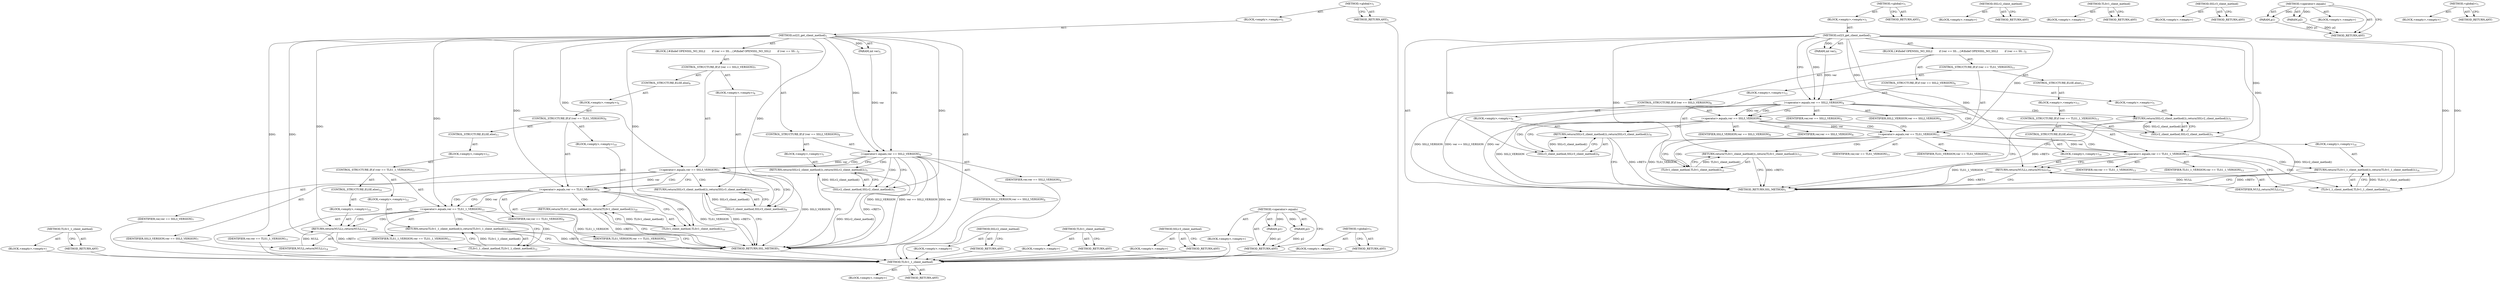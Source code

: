 digraph "&lt;global&gt;" {
vulnerable_80 [label=<(METHOD,TLSv1_1_client_method)>];
vulnerable_81 [label=<(BLOCK,&lt;empty&gt;,&lt;empty&gt;)>];
vulnerable_82 [label=<(METHOD_RETURN,ANY)>];
vulnerable_6 [label=<(METHOD,&lt;global&gt;)<SUB>1</SUB>>];
vulnerable_7 [label=<(BLOCK,&lt;empty&gt;,&lt;empty&gt;)<SUB>1</SUB>>];
vulnerable_8 [label=<(METHOD,ssl23_get_client_method)<SUB>1</SUB>>];
vulnerable_9 [label=<(PARAM,int ver)<SUB>1</SUB>>];
vulnerable_10 [label=<(BLOCK,{
#ifndef OPENSSL_NO_SSL2
        if (ver == SS...,{
#ifndef OPENSSL_NO_SSL2
        if (ver == SS...)<SUB>2</SUB>>];
vulnerable_11 [label=<(CONTROL_STRUCTURE,IF,if (ver == SSL2_VERSION))<SUB>4</SUB>>];
vulnerable_12 [label=<(&lt;operator&gt;.equals,ver == SSL2_VERSION)<SUB>4</SUB>>];
vulnerable_13 [label=<(IDENTIFIER,ver,ver == SSL2_VERSION)<SUB>4</SUB>>];
vulnerable_14 [label=<(IDENTIFIER,SSL2_VERSION,ver == SSL2_VERSION)<SUB>4</SUB>>];
vulnerable_15 [label=<(BLOCK,&lt;empty&gt;,&lt;empty&gt;)<SUB>5</SUB>>];
vulnerable_16 [label=<(RETURN,return(SSLv2_client_method());,return(SSLv2_client_method());)<SUB>5</SUB>>];
vulnerable_17 [label=<(SSLv2_client_method,SSLv2_client_method())<SUB>5</SUB>>];
vulnerable_18 [label=<(CONTROL_STRUCTURE,IF,if (ver == SSL3_VERSION))<SUB>7</SUB>>];
vulnerable_19 [label=<(&lt;operator&gt;.equals,ver == SSL3_VERSION)<SUB>7</SUB>>];
vulnerable_20 [label=<(IDENTIFIER,ver,ver == SSL3_VERSION)<SUB>7</SUB>>];
vulnerable_21 [label=<(IDENTIFIER,SSL3_VERSION,ver == SSL3_VERSION)<SUB>7</SUB>>];
vulnerable_22 [label=<(BLOCK,&lt;empty&gt;,&lt;empty&gt;)<SUB>8</SUB>>];
vulnerable_23 [label=<(RETURN,return(SSLv3_client_method());,return(SSLv3_client_method());)<SUB>8</SUB>>];
vulnerable_24 [label=<(SSLv3_client_method,SSLv3_client_method())<SUB>8</SUB>>];
vulnerable_25 [label=<(CONTROL_STRUCTURE,ELSE,else)<SUB>9</SUB>>];
vulnerable_26 [label=<(BLOCK,&lt;empty&gt;,&lt;empty&gt;)<SUB>9</SUB>>];
vulnerable_27 [label=<(CONTROL_STRUCTURE,IF,if (ver == TLS1_VERSION))<SUB>9</SUB>>];
vulnerable_28 [label=<(&lt;operator&gt;.equals,ver == TLS1_VERSION)<SUB>9</SUB>>];
vulnerable_29 [label=<(IDENTIFIER,ver,ver == TLS1_VERSION)<SUB>9</SUB>>];
vulnerable_30 [label=<(IDENTIFIER,TLS1_VERSION,ver == TLS1_VERSION)<SUB>9</SUB>>];
vulnerable_31 [label=<(BLOCK,&lt;empty&gt;,&lt;empty&gt;)<SUB>10</SUB>>];
vulnerable_32 [label=<(RETURN,return(TLSv1_client_method());,return(TLSv1_client_method());)<SUB>10</SUB>>];
vulnerable_33 [label=<(TLSv1_client_method,TLSv1_client_method())<SUB>10</SUB>>];
vulnerable_34 [label=<(CONTROL_STRUCTURE,ELSE,else)<SUB>11</SUB>>];
vulnerable_35 [label=<(BLOCK,&lt;empty&gt;,&lt;empty&gt;)<SUB>11</SUB>>];
vulnerable_36 [label=<(CONTROL_STRUCTURE,IF,if (ver == TLS1_1_VERSION))<SUB>11</SUB>>];
vulnerable_37 [label=<(&lt;operator&gt;.equals,ver == TLS1_1_VERSION)<SUB>11</SUB>>];
vulnerable_38 [label=<(IDENTIFIER,ver,ver == TLS1_1_VERSION)<SUB>11</SUB>>];
vulnerable_39 [label=<(IDENTIFIER,TLS1_1_VERSION,ver == TLS1_1_VERSION)<SUB>11</SUB>>];
vulnerable_40 [label=<(BLOCK,&lt;empty&gt;,&lt;empty&gt;)<SUB>12</SUB>>];
vulnerable_41 [label=<(RETURN,return(TLSv1_1_client_method());,return(TLSv1_1_client_method());)<SUB>12</SUB>>];
vulnerable_42 [label=<(TLSv1_1_client_method,TLSv1_1_client_method())<SUB>12</SUB>>];
vulnerable_43 [label=<(CONTROL_STRUCTURE,ELSE,else)<SUB>14</SUB>>];
vulnerable_44 [label=<(BLOCK,&lt;empty&gt;,&lt;empty&gt;)<SUB>14</SUB>>];
vulnerable_45 [label=<(RETURN,return(NULL);,return(NULL);)<SUB>14</SUB>>];
vulnerable_46 [label=<(IDENTIFIER,NULL,return(NULL);)<SUB>14</SUB>>];
vulnerable_47 [label=<(METHOD_RETURN,SSL_METHOD)<SUB>1</SUB>>];
vulnerable_49 [label=<(METHOD_RETURN,ANY)<SUB>1</SUB>>];
vulnerable_71 [label=<(METHOD,SSLv2_client_method)>];
vulnerable_72 [label=<(BLOCK,&lt;empty&gt;,&lt;empty&gt;)>];
vulnerable_73 [label=<(METHOD_RETURN,ANY)>];
vulnerable_77 [label=<(METHOD,TLSv1_client_method)>];
vulnerable_78 [label=<(BLOCK,&lt;empty&gt;,&lt;empty&gt;)>];
vulnerable_79 [label=<(METHOD_RETURN,ANY)>];
vulnerable_74 [label=<(METHOD,SSLv3_client_method)>];
vulnerable_75 [label=<(BLOCK,&lt;empty&gt;,&lt;empty&gt;)>];
vulnerable_76 [label=<(METHOD_RETURN,ANY)>];
vulnerable_66 [label=<(METHOD,&lt;operator&gt;.equals)>];
vulnerable_67 [label=<(PARAM,p1)>];
vulnerable_68 [label=<(PARAM,p2)>];
vulnerable_69 [label=<(BLOCK,&lt;empty&gt;,&lt;empty&gt;)>];
vulnerable_70 [label=<(METHOD_RETURN,ANY)>];
vulnerable_60 [label=<(METHOD,&lt;global&gt;)<SUB>1</SUB>>];
vulnerable_61 [label=<(BLOCK,&lt;empty&gt;,&lt;empty&gt;)>];
vulnerable_62 [label=<(METHOD_RETURN,ANY)>];
fixed_78 [label=<(METHOD,TLSv1_1_client_method)>];
fixed_79 [label=<(BLOCK,&lt;empty&gt;,&lt;empty&gt;)>];
fixed_80 [label=<(METHOD_RETURN,ANY)>];
fixed_6 [label=<(METHOD,&lt;global&gt;)<SUB>1</SUB>>];
fixed_7 [label=<(BLOCK,&lt;empty&gt;,&lt;empty&gt;)<SUB>1</SUB>>];
fixed_8 [label=<(METHOD,ssl23_get_client_method)<SUB>1</SUB>>];
fixed_9 [label=<(PARAM,int ver)<SUB>1</SUB>>];
fixed_10 [label=<(BLOCK,{
#ifndef OPENSSL_NO_SSL2
        if (ver == SS...,{
#ifndef OPENSSL_NO_SSL2
        if (ver == SS...)<SUB>2</SUB>>];
fixed_11 [label=<(CONTROL_STRUCTURE,IF,if (ver == SSL2_VERSION))<SUB>4</SUB>>];
fixed_12 [label=<(&lt;operator&gt;.equals,ver == SSL2_VERSION)<SUB>4</SUB>>];
fixed_13 [label=<(IDENTIFIER,ver,ver == SSL2_VERSION)<SUB>4</SUB>>];
fixed_14 [label=<(IDENTIFIER,SSL2_VERSION,ver == SSL2_VERSION)<SUB>4</SUB>>];
fixed_15 [label=<(BLOCK,&lt;empty&gt;,&lt;empty&gt;)<SUB>5</SUB>>];
fixed_16 [label=<(RETURN,return(SSLv2_client_method());,return(SSLv2_client_method());)<SUB>5</SUB>>];
fixed_17 [label=<(SSLv2_client_method,SSLv2_client_method())<SUB>5</SUB>>];
fixed_18 [label=<(CONTROL_STRUCTURE,IF,if (ver == SSL3_VERSION))<SUB>8</SUB>>];
fixed_19 [label=<(&lt;operator&gt;.equals,ver == SSL3_VERSION)<SUB>8</SUB>>];
fixed_20 [label=<(IDENTIFIER,ver,ver == SSL3_VERSION)<SUB>8</SUB>>];
fixed_21 [label=<(IDENTIFIER,SSL3_VERSION,ver == SSL3_VERSION)<SUB>8</SUB>>];
fixed_22 [label=<(BLOCK,&lt;empty&gt;,&lt;empty&gt;)<SUB>9</SUB>>];
fixed_23 [label=<(RETURN,return(SSLv3_client_method());,return(SSLv3_client_method());)<SUB>9</SUB>>];
fixed_24 [label=<(SSLv3_client_method,SSLv3_client_method())<SUB>9</SUB>>];
fixed_25 [label=<(CONTROL_STRUCTURE,IF,if (ver == TLS1_VERSION))<SUB>11</SUB>>];
fixed_26 [label=<(&lt;operator&gt;.equals,ver == TLS1_VERSION)<SUB>11</SUB>>];
fixed_27 [label=<(IDENTIFIER,ver,ver == TLS1_VERSION)<SUB>11</SUB>>];
fixed_28 [label=<(IDENTIFIER,TLS1_VERSION,ver == TLS1_VERSION)<SUB>11</SUB>>];
fixed_29 [label=<(BLOCK,&lt;empty&gt;,&lt;empty&gt;)<SUB>12</SUB>>];
fixed_30 [label=<(RETURN,return(TLSv1_client_method());,return(TLSv1_client_method());)<SUB>12</SUB>>];
fixed_31 [label=<(TLSv1_client_method,TLSv1_client_method())<SUB>12</SUB>>];
fixed_32 [label=<(CONTROL_STRUCTURE,ELSE,else)<SUB>13</SUB>>];
fixed_33 [label=<(BLOCK,&lt;empty&gt;,&lt;empty&gt;)<SUB>13</SUB>>];
fixed_34 [label=<(CONTROL_STRUCTURE,IF,if (ver == TLS1_1_VERSION))<SUB>13</SUB>>];
fixed_35 [label=<(&lt;operator&gt;.equals,ver == TLS1_1_VERSION)<SUB>13</SUB>>];
fixed_36 [label=<(IDENTIFIER,ver,ver == TLS1_1_VERSION)<SUB>13</SUB>>];
fixed_37 [label=<(IDENTIFIER,TLS1_1_VERSION,ver == TLS1_1_VERSION)<SUB>13</SUB>>];
fixed_38 [label=<(BLOCK,&lt;empty&gt;,&lt;empty&gt;)<SUB>14</SUB>>];
fixed_39 [label=<(RETURN,return(TLSv1_1_client_method());,return(TLSv1_1_client_method());)<SUB>14</SUB>>];
fixed_40 [label=<(TLSv1_1_client_method,TLSv1_1_client_method())<SUB>14</SUB>>];
fixed_41 [label=<(CONTROL_STRUCTURE,ELSE,else)<SUB>16</SUB>>];
fixed_42 [label=<(BLOCK,&lt;empty&gt;,&lt;empty&gt;)<SUB>16</SUB>>];
fixed_43 [label=<(RETURN,return(NULL);,return(NULL);)<SUB>16</SUB>>];
fixed_44 [label=<(IDENTIFIER,NULL,return(NULL);)<SUB>16</SUB>>];
fixed_45 [label=<(METHOD_RETURN,SSL_METHOD)<SUB>1</SUB>>];
fixed_47 [label=<(METHOD_RETURN,ANY)<SUB>1</SUB>>];
fixed_69 [label=<(METHOD,SSLv2_client_method)>];
fixed_70 [label=<(BLOCK,&lt;empty&gt;,&lt;empty&gt;)>];
fixed_71 [label=<(METHOD_RETURN,ANY)>];
fixed_75 [label=<(METHOD,TLSv1_client_method)>];
fixed_76 [label=<(BLOCK,&lt;empty&gt;,&lt;empty&gt;)>];
fixed_77 [label=<(METHOD_RETURN,ANY)>];
fixed_72 [label=<(METHOD,SSLv3_client_method)>];
fixed_73 [label=<(BLOCK,&lt;empty&gt;,&lt;empty&gt;)>];
fixed_74 [label=<(METHOD_RETURN,ANY)>];
fixed_64 [label=<(METHOD,&lt;operator&gt;.equals)>];
fixed_65 [label=<(PARAM,p1)>];
fixed_66 [label=<(PARAM,p2)>];
fixed_67 [label=<(BLOCK,&lt;empty&gt;,&lt;empty&gt;)>];
fixed_68 [label=<(METHOD_RETURN,ANY)>];
fixed_58 [label=<(METHOD,&lt;global&gt;)<SUB>1</SUB>>];
fixed_59 [label=<(BLOCK,&lt;empty&gt;,&lt;empty&gt;)>];
fixed_60 [label=<(METHOD_RETURN,ANY)>];
vulnerable_80 -> vulnerable_81  [key=0, label="AST: "];
vulnerable_80 -> vulnerable_82  [key=0, label="AST: "];
vulnerable_80 -> vulnerable_82  [key=1, label="CFG: "];
vulnerable_81 -> fixed_78  [key=0];
vulnerable_82 -> fixed_78  [key=0];
vulnerable_6 -> vulnerable_7  [key=0, label="AST: "];
vulnerable_6 -> vulnerable_49  [key=0, label="AST: "];
vulnerable_6 -> vulnerable_49  [key=1, label="CFG: "];
vulnerable_7 -> vulnerable_8  [key=0, label="AST: "];
vulnerable_8 -> vulnerable_9  [key=0, label="AST: "];
vulnerable_8 -> vulnerable_9  [key=1, label="DDG: "];
vulnerable_8 -> vulnerable_10  [key=0, label="AST: "];
vulnerable_8 -> vulnerable_47  [key=0, label="AST: "];
vulnerable_8 -> vulnerable_12  [key=0, label="CFG: "];
vulnerable_8 -> vulnerable_12  [key=1, label="DDG: "];
vulnerable_8 -> vulnerable_19  [key=0, label="DDG: "];
vulnerable_8 -> vulnerable_17  [key=0, label="DDG: "];
vulnerable_8 -> vulnerable_24  [key=0, label="DDG: "];
vulnerable_8 -> vulnerable_28  [key=0, label="DDG: "];
vulnerable_8 -> vulnerable_33  [key=0, label="DDG: "];
vulnerable_8 -> vulnerable_37  [key=0, label="DDG: "];
vulnerable_8 -> vulnerable_42  [key=0, label="DDG: "];
vulnerable_8 -> vulnerable_45  [key=0, label="DDG: "];
vulnerable_8 -> vulnerable_46  [key=0, label="DDG: "];
vulnerable_9 -> vulnerable_12  [key=0, label="DDG: ver"];
vulnerable_10 -> vulnerable_11  [key=0, label="AST: "];
vulnerable_10 -> vulnerable_18  [key=0, label="AST: "];
vulnerable_11 -> vulnerable_12  [key=0, label="AST: "];
vulnerable_11 -> vulnerable_15  [key=0, label="AST: "];
vulnerable_12 -> vulnerable_13  [key=0, label="AST: "];
vulnerable_12 -> vulnerable_14  [key=0, label="AST: "];
vulnerable_12 -> vulnerable_17  [key=0, label="CFG: "];
vulnerable_12 -> vulnerable_17  [key=1, label="CDG: "];
vulnerable_12 -> vulnerable_19  [key=0, label="CFG: "];
vulnerable_12 -> vulnerable_19  [key=1, label="DDG: ver"];
vulnerable_12 -> vulnerable_19  [key=2, label="CDG: "];
vulnerable_12 -> vulnerable_47  [key=0, label="DDG: ver"];
vulnerable_12 -> vulnerable_47  [key=1, label="DDG: ver == SSL2_VERSION"];
vulnerable_12 -> vulnerable_47  [key=2, label="DDG: SSL2_VERSION"];
vulnerable_12 -> vulnerable_16  [key=0, label="CDG: "];
vulnerable_13 -> fixed_78  [key=0];
vulnerable_14 -> fixed_78  [key=0];
vulnerable_15 -> vulnerable_16  [key=0, label="AST: "];
vulnerable_16 -> vulnerable_17  [key=0, label="AST: "];
vulnerable_16 -> vulnerable_47  [key=0, label="CFG: "];
vulnerable_16 -> vulnerable_47  [key=1, label="DDG: &lt;RET&gt;"];
vulnerable_17 -> vulnerable_16  [key=0, label="CFG: "];
vulnerable_17 -> vulnerable_16  [key=1, label="DDG: SSLv2_client_method()"];
vulnerable_17 -> vulnerable_47  [key=0, label="DDG: SSLv2_client_method()"];
vulnerable_18 -> vulnerable_19  [key=0, label="AST: "];
vulnerable_18 -> vulnerable_22  [key=0, label="AST: "];
vulnerable_18 -> vulnerable_25  [key=0, label="AST: "];
vulnerable_19 -> vulnerable_20  [key=0, label="AST: "];
vulnerable_19 -> vulnerable_21  [key=0, label="AST: "];
vulnerable_19 -> vulnerable_24  [key=0, label="CFG: "];
vulnerable_19 -> vulnerable_24  [key=1, label="CDG: "];
vulnerable_19 -> vulnerable_28  [key=0, label="CFG: "];
vulnerable_19 -> vulnerable_28  [key=1, label="DDG: ver"];
vulnerable_19 -> vulnerable_28  [key=2, label="CDG: "];
vulnerable_19 -> vulnerable_47  [key=0, label="DDG: SSL3_VERSION"];
vulnerable_19 -> vulnerable_23  [key=0, label="CDG: "];
vulnerable_20 -> fixed_78  [key=0];
vulnerable_21 -> fixed_78  [key=0];
vulnerable_22 -> vulnerable_23  [key=0, label="AST: "];
vulnerable_23 -> vulnerable_24  [key=0, label="AST: "];
vulnerable_23 -> vulnerable_47  [key=0, label="CFG: "];
vulnerable_23 -> vulnerable_47  [key=1, label="DDG: &lt;RET&gt;"];
vulnerable_24 -> vulnerable_23  [key=0, label="CFG: "];
vulnerable_24 -> vulnerable_23  [key=1, label="DDG: SSLv3_client_method()"];
vulnerable_25 -> vulnerable_26  [key=0, label="AST: "];
vulnerable_26 -> vulnerable_27  [key=0, label="AST: "];
vulnerable_27 -> vulnerable_28  [key=0, label="AST: "];
vulnerable_27 -> vulnerable_31  [key=0, label="AST: "];
vulnerable_27 -> vulnerable_34  [key=0, label="AST: "];
vulnerable_28 -> vulnerable_29  [key=0, label="AST: "];
vulnerable_28 -> vulnerable_30  [key=0, label="AST: "];
vulnerable_28 -> vulnerable_33  [key=0, label="CFG: "];
vulnerable_28 -> vulnerable_33  [key=1, label="CDG: "];
vulnerable_28 -> vulnerable_37  [key=0, label="CFG: "];
vulnerable_28 -> vulnerable_37  [key=1, label="DDG: ver"];
vulnerable_28 -> vulnerable_37  [key=2, label="CDG: "];
vulnerable_28 -> vulnerable_47  [key=0, label="DDG: TLS1_VERSION"];
vulnerable_28 -> vulnerable_32  [key=0, label="CDG: "];
vulnerable_29 -> fixed_78  [key=0];
vulnerable_30 -> fixed_78  [key=0];
vulnerable_31 -> vulnerable_32  [key=0, label="AST: "];
vulnerable_32 -> vulnerable_33  [key=0, label="AST: "];
vulnerable_32 -> vulnerable_47  [key=0, label="CFG: "];
vulnerable_32 -> vulnerable_47  [key=1, label="DDG: &lt;RET&gt;"];
vulnerable_33 -> vulnerable_32  [key=0, label="CFG: "];
vulnerable_33 -> vulnerable_32  [key=1, label="DDG: TLSv1_client_method()"];
vulnerable_34 -> vulnerable_35  [key=0, label="AST: "];
vulnerable_35 -> vulnerable_36  [key=0, label="AST: "];
vulnerable_36 -> vulnerable_37  [key=0, label="AST: "];
vulnerable_36 -> vulnerable_40  [key=0, label="AST: "];
vulnerable_36 -> vulnerable_43  [key=0, label="AST: "];
vulnerable_37 -> vulnerable_38  [key=0, label="AST: "];
vulnerable_37 -> vulnerable_39  [key=0, label="AST: "];
vulnerable_37 -> vulnerable_42  [key=0, label="CFG: "];
vulnerable_37 -> vulnerable_42  [key=1, label="CDG: "];
vulnerable_37 -> vulnerable_45  [key=0, label="CFG: "];
vulnerable_37 -> vulnerable_45  [key=1, label="CDG: "];
vulnerable_37 -> vulnerable_47  [key=0, label="DDG: TLS1_1_VERSION"];
vulnerable_37 -> vulnerable_41  [key=0, label="CDG: "];
vulnerable_38 -> fixed_78  [key=0];
vulnerable_39 -> fixed_78  [key=0];
vulnerable_40 -> vulnerable_41  [key=0, label="AST: "];
vulnerable_41 -> vulnerable_42  [key=0, label="AST: "];
vulnerable_41 -> vulnerable_47  [key=0, label="CFG: "];
vulnerable_41 -> vulnerable_47  [key=1, label="DDG: &lt;RET&gt;"];
vulnerable_42 -> vulnerable_41  [key=0, label="CFG: "];
vulnerable_42 -> vulnerable_41  [key=1, label="DDG: TLSv1_1_client_method()"];
vulnerable_43 -> vulnerable_44  [key=0, label="AST: "];
vulnerable_44 -> vulnerable_45  [key=0, label="AST: "];
vulnerable_45 -> vulnerable_46  [key=0, label="AST: "];
vulnerable_45 -> vulnerable_47  [key=0, label="CFG: "];
vulnerable_45 -> vulnerable_47  [key=1, label="DDG: &lt;RET&gt;"];
vulnerable_46 -> vulnerable_45  [key=0, label="DDG: NULL"];
vulnerable_47 -> fixed_78  [key=0];
vulnerable_49 -> fixed_78  [key=0];
vulnerable_71 -> vulnerable_72  [key=0, label="AST: "];
vulnerable_71 -> vulnerable_73  [key=0, label="AST: "];
vulnerable_71 -> vulnerable_73  [key=1, label="CFG: "];
vulnerable_72 -> fixed_78  [key=0];
vulnerable_73 -> fixed_78  [key=0];
vulnerable_77 -> vulnerable_78  [key=0, label="AST: "];
vulnerable_77 -> vulnerable_79  [key=0, label="AST: "];
vulnerable_77 -> vulnerable_79  [key=1, label="CFG: "];
vulnerable_78 -> fixed_78  [key=0];
vulnerable_79 -> fixed_78  [key=0];
vulnerable_74 -> vulnerable_75  [key=0, label="AST: "];
vulnerable_74 -> vulnerable_76  [key=0, label="AST: "];
vulnerable_74 -> vulnerable_76  [key=1, label="CFG: "];
vulnerable_75 -> fixed_78  [key=0];
vulnerable_76 -> fixed_78  [key=0];
vulnerable_66 -> vulnerable_67  [key=0, label="AST: "];
vulnerable_66 -> vulnerable_67  [key=1, label="DDG: "];
vulnerable_66 -> vulnerable_69  [key=0, label="AST: "];
vulnerable_66 -> vulnerable_68  [key=0, label="AST: "];
vulnerable_66 -> vulnerable_68  [key=1, label="DDG: "];
vulnerable_66 -> vulnerable_70  [key=0, label="AST: "];
vulnerable_66 -> vulnerable_70  [key=1, label="CFG: "];
vulnerable_67 -> vulnerable_70  [key=0, label="DDG: p1"];
vulnerable_68 -> vulnerable_70  [key=0, label="DDG: p2"];
vulnerable_69 -> fixed_78  [key=0];
vulnerable_70 -> fixed_78  [key=0];
vulnerable_60 -> vulnerable_61  [key=0, label="AST: "];
vulnerable_60 -> vulnerable_62  [key=0, label="AST: "];
vulnerable_60 -> vulnerable_62  [key=1, label="CFG: "];
vulnerable_61 -> fixed_78  [key=0];
vulnerable_62 -> fixed_78  [key=0];
fixed_78 -> fixed_79  [key=0, label="AST: "];
fixed_78 -> fixed_80  [key=0, label="AST: "];
fixed_78 -> fixed_80  [key=1, label="CFG: "];
fixed_6 -> fixed_7  [key=0, label="AST: "];
fixed_6 -> fixed_47  [key=0, label="AST: "];
fixed_6 -> fixed_47  [key=1, label="CFG: "];
fixed_7 -> fixed_8  [key=0, label="AST: "];
fixed_8 -> fixed_9  [key=0, label="AST: "];
fixed_8 -> fixed_9  [key=1, label="DDG: "];
fixed_8 -> fixed_10  [key=0, label="AST: "];
fixed_8 -> fixed_45  [key=0, label="AST: "];
fixed_8 -> fixed_12  [key=0, label="CFG: "];
fixed_8 -> fixed_12  [key=1, label="DDG: "];
fixed_8 -> fixed_19  [key=0, label="DDG: "];
fixed_8 -> fixed_26  [key=0, label="DDG: "];
fixed_8 -> fixed_17  [key=0, label="DDG: "];
fixed_8 -> fixed_24  [key=0, label="DDG: "];
fixed_8 -> fixed_31  [key=0, label="DDG: "];
fixed_8 -> fixed_35  [key=0, label="DDG: "];
fixed_8 -> fixed_40  [key=0, label="DDG: "];
fixed_8 -> fixed_43  [key=0, label="DDG: "];
fixed_8 -> fixed_44  [key=0, label="DDG: "];
fixed_9 -> fixed_12  [key=0, label="DDG: ver"];
fixed_10 -> fixed_11  [key=0, label="AST: "];
fixed_10 -> fixed_18  [key=0, label="AST: "];
fixed_10 -> fixed_25  [key=0, label="AST: "];
fixed_11 -> fixed_12  [key=0, label="AST: "];
fixed_11 -> fixed_15  [key=0, label="AST: "];
fixed_12 -> fixed_13  [key=0, label="AST: "];
fixed_12 -> fixed_14  [key=0, label="AST: "];
fixed_12 -> fixed_17  [key=0, label="CFG: "];
fixed_12 -> fixed_17  [key=1, label="CDG: "];
fixed_12 -> fixed_19  [key=0, label="CFG: "];
fixed_12 -> fixed_19  [key=1, label="DDG: ver"];
fixed_12 -> fixed_19  [key=2, label="CDG: "];
fixed_12 -> fixed_45  [key=0, label="DDG: ver"];
fixed_12 -> fixed_45  [key=1, label="DDG: ver == SSL2_VERSION"];
fixed_12 -> fixed_45  [key=2, label="DDG: SSL2_VERSION"];
fixed_12 -> fixed_16  [key=0, label="CDG: "];
fixed_15 -> fixed_16  [key=0, label="AST: "];
fixed_16 -> fixed_17  [key=0, label="AST: "];
fixed_16 -> fixed_45  [key=0, label="CFG: "];
fixed_16 -> fixed_45  [key=1, label="DDG: &lt;RET&gt;"];
fixed_17 -> fixed_16  [key=0, label="CFG: "];
fixed_17 -> fixed_16  [key=1, label="DDG: SSLv2_client_method()"];
fixed_17 -> fixed_45  [key=0, label="DDG: SSLv2_client_method()"];
fixed_18 -> fixed_19  [key=0, label="AST: "];
fixed_18 -> fixed_22  [key=0, label="AST: "];
fixed_19 -> fixed_20  [key=0, label="AST: "];
fixed_19 -> fixed_21  [key=0, label="AST: "];
fixed_19 -> fixed_24  [key=0, label="CFG: "];
fixed_19 -> fixed_24  [key=1, label="CDG: "];
fixed_19 -> fixed_26  [key=0, label="CFG: "];
fixed_19 -> fixed_26  [key=1, label="DDG: ver"];
fixed_19 -> fixed_26  [key=2, label="CDG: "];
fixed_19 -> fixed_45  [key=0, label="DDG: SSL3_VERSION"];
fixed_19 -> fixed_23  [key=0, label="CDG: "];
fixed_22 -> fixed_23  [key=0, label="AST: "];
fixed_23 -> fixed_24  [key=0, label="AST: "];
fixed_23 -> fixed_45  [key=0, label="CFG: "];
fixed_23 -> fixed_45  [key=1, label="DDG: &lt;RET&gt;"];
fixed_24 -> fixed_23  [key=0, label="CFG: "];
fixed_24 -> fixed_23  [key=1, label="DDG: SSLv3_client_method()"];
fixed_25 -> fixed_26  [key=0, label="AST: "];
fixed_25 -> fixed_29  [key=0, label="AST: "];
fixed_25 -> fixed_32  [key=0, label="AST: "];
fixed_26 -> fixed_27  [key=0, label="AST: "];
fixed_26 -> fixed_28  [key=0, label="AST: "];
fixed_26 -> fixed_31  [key=0, label="CFG: "];
fixed_26 -> fixed_31  [key=1, label="CDG: "];
fixed_26 -> fixed_35  [key=0, label="CFG: "];
fixed_26 -> fixed_35  [key=1, label="DDG: ver"];
fixed_26 -> fixed_35  [key=2, label="CDG: "];
fixed_26 -> fixed_45  [key=0, label="DDG: TLS1_VERSION"];
fixed_26 -> fixed_30  [key=0, label="CDG: "];
fixed_29 -> fixed_30  [key=0, label="AST: "];
fixed_30 -> fixed_31  [key=0, label="AST: "];
fixed_30 -> fixed_45  [key=0, label="CFG: "];
fixed_30 -> fixed_45  [key=1, label="DDG: &lt;RET&gt;"];
fixed_31 -> fixed_30  [key=0, label="CFG: "];
fixed_31 -> fixed_30  [key=1, label="DDG: TLSv1_client_method()"];
fixed_32 -> fixed_33  [key=0, label="AST: "];
fixed_33 -> fixed_34  [key=0, label="AST: "];
fixed_34 -> fixed_35  [key=0, label="AST: "];
fixed_34 -> fixed_38  [key=0, label="AST: "];
fixed_34 -> fixed_41  [key=0, label="AST: "];
fixed_35 -> fixed_36  [key=0, label="AST: "];
fixed_35 -> fixed_37  [key=0, label="AST: "];
fixed_35 -> fixed_40  [key=0, label="CFG: "];
fixed_35 -> fixed_40  [key=1, label="CDG: "];
fixed_35 -> fixed_43  [key=0, label="CFG: "];
fixed_35 -> fixed_43  [key=1, label="CDG: "];
fixed_35 -> fixed_45  [key=0, label="DDG: TLS1_1_VERSION"];
fixed_35 -> fixed_39  [key=0, label="CDG: "];
fixed_38 -> fixed_39  [key=0, label="AST: "];
fixed_39 -> fixed_40  [key=0, label="AST: "];
fixed_39 -> fixed_45  [key=0, label="CFG: "];
fixed_39 -> fixed_45  [key=1, label="DDG: &lt;RET&gt;"];
fixed_40 -> fixed_39  [key=0, label="CFG: "];
fixed_40 -> fixed_39  [key=1, label="DDG: TLSv1_1_client_method()"];
fixed_41 -> fixed_42  [key=0, label="AST: "];
fixed_42 -> fixed_43  [key=0, label="AST: "];
fixed_43 -> fixed_44  [key=0, label="AST: "];
fixed_43 -> fixed_45  [key=0, label="CFG: "];
fixed_43 -> fixed_45  [key=1, label="DDG: &lt;RET&gt;"];
fixed_44 -> fixed_43  [key=0, label="DDG: NULL"];
fixed_69 -> fixed_70  [key=0, label="AST: "];
fixed_69 -> fixed_71  [key=0, label="AST: "];
fixed_69 -> fixed_71  [key=1, label="CFG: "];
fixed_75 -> fixed_76  [key=0, label="AST: "];
fixed_75 -> fixed_77  [key=0, label="AST: "];
fixed_75 -> fixed_77  [key=1, label="CFG: "];
fixed_72 -> fixed_73  [key=0, label="AST: "];
fixed_72 -> fixed_74  [key=0, label="AST: "];
fixed_72 -> fixed_74  [key=1, label="CFG: "];
fixed_64 -> fixed_65  [key=0, label="AST: "];
fixed_64 -> fixed_65  [key=1, label="DDG: "];
fixed_64 -> fixed_67  [key=0, label="AST: "];
fixed_64 -> fixed_66  [key=0, label="AST: "];
fixed_64 -> fixed_66  [key=1, label="DDG: "];
fixed_64 -> fixed_68  [key=0, label="AST: "];
fixed_64 -> fixed_68  [key=1, label="CFG: "];
fixed_65 -> fixed_68  [key=0, label="DDG: p1"];
fixed_66 -> fixed_68  [key=0, label="DDG: p2"];
fixed_58 -> fixed_59  [key=0, label="AST: "];
fixed_58 -> fixed_60  [key=0, label="AST: "];
fixed_58 -> fixed_60  [key=1, label="CFG: "];
}
